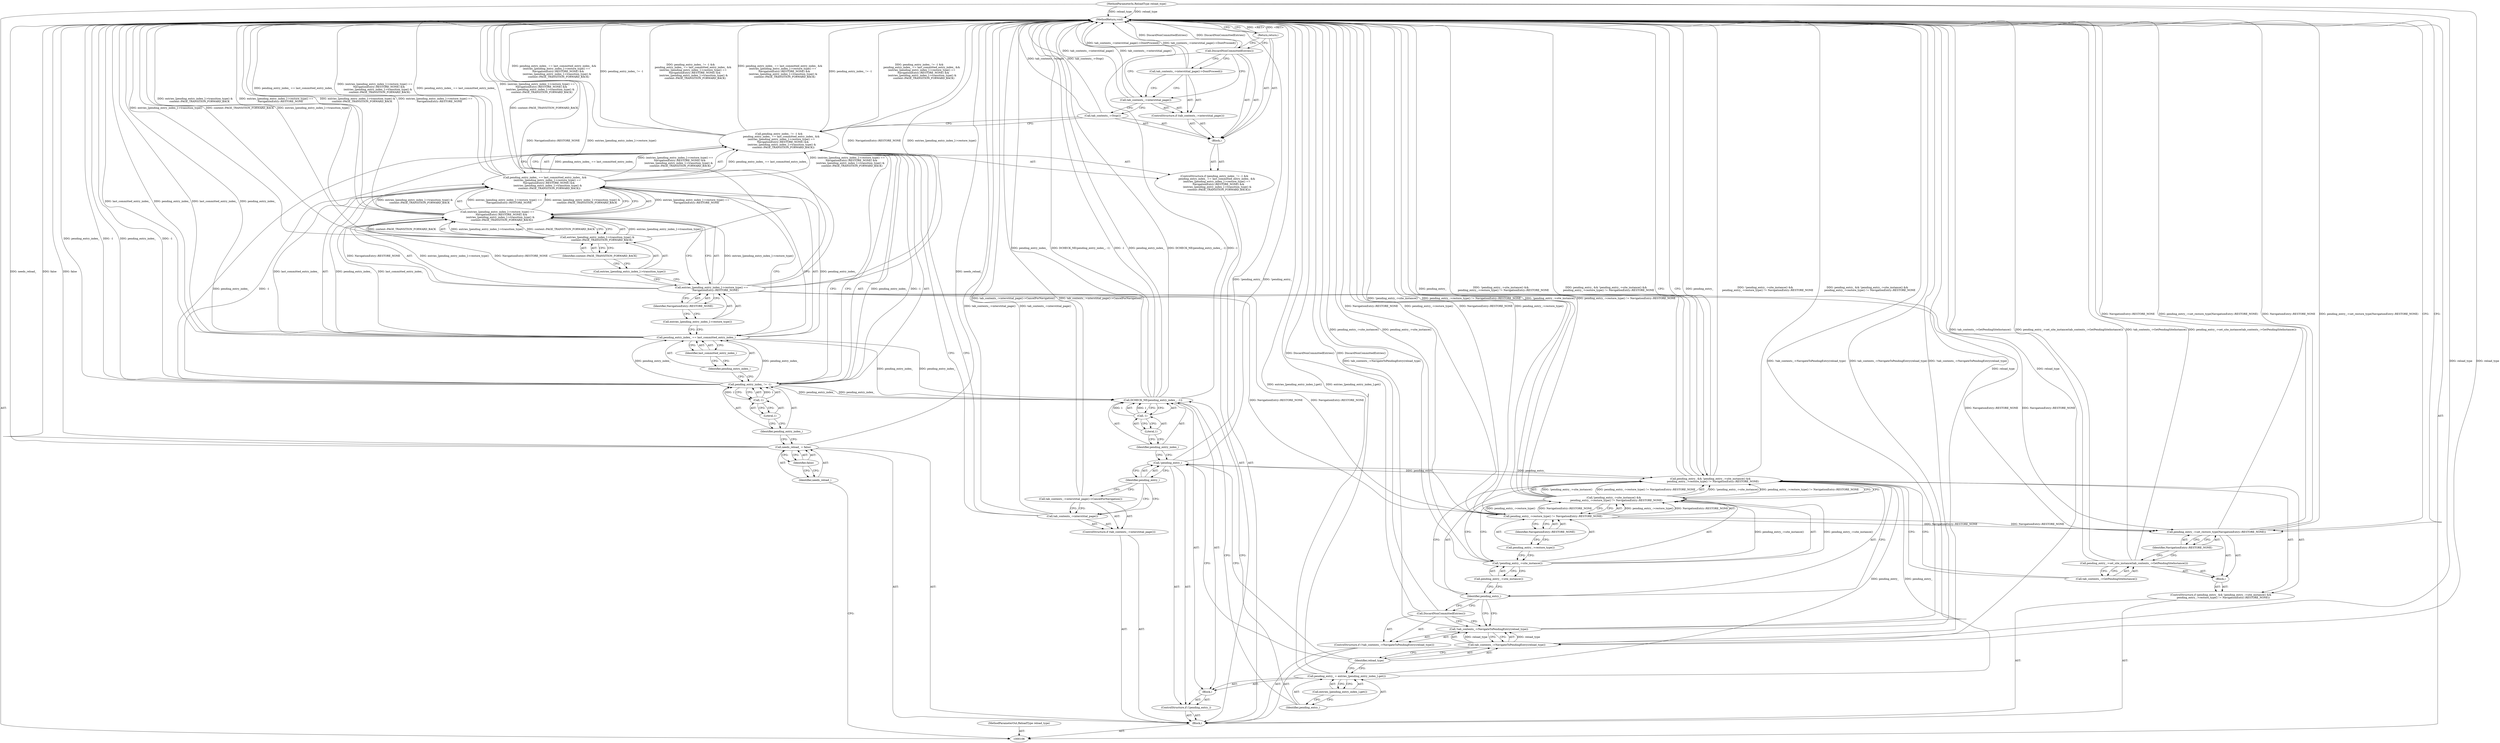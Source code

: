 digraph "0_Chrome_6a13a6c2fbae0b3269743e6a141fdfe0d9ec9793_6" {
"1000169" [label="(MethodReturn,void)"];
"1000107" [label="(MethodParameterIn,ReloadType reload_type)"];
"1000258" [label="(MethodParameterOut,ReloadType reload_type)"];
"1000108" [label="(Block,)"];
"1000130" [label="(Call,tab_contents_->Stop())"];
"1000131" [label="(ControlStructure,if (tab_contents_->interstitial_page()))"];
"1000132" [label="(Call,tab_contents_->interstitial_page())"];
"1000133" [label="(Call,tab_contents_->interstitial_page()->DontProceed())"];
"1000134" [label="(Call,DiscardNonCommittedEntries())"];
"1000135" [label="(Return,return;)"];
"1000111" [label="(Identifier,false)"];
"1000109" [label="(Call,needs_reload_ = false)"];
"1000110" [label="(Identifier,needs_reload_)"];
"1000136" [label="(ControlStructure,if (tab_contents_->interstitial_page()))"];
"1000137" [label="(Call,tab_contents_->interstitial_page())"];
"1000138" [label="(Call,tab_contents_->interstitial_page()->CancelForNavigation())"];
"1000142" [label="(Block,)"];
"1000139" [label="(ControlStructure,if (!pending_entry_))"];
"1000140" [label="(Call,!pending_entry_)"];
"1000141" [label="(Identifier,pending_entry_)"];
"1000144" [label="(Identifier,pending_entry_index_)"];
"1000145" [label="(Call,-1)"];
"1000146" [label="(Literal,1)"];
"1000143" [label="(Call,DCHECK_NE(pending_entry_index_, -1))"];
"1000149" [label="(Call,entries_[pending_entry_index_].get())"];
"1000147" [label="(Call,pending_entry_ = entries_[pending_entry_index_].get())"];
"1000148" [label="(Identifier,pending_entry_)"];
"1000150" [label="(ControlStructure,if (!tab_contents_->NavigateToPendingEntry(reload_type)))"];
"1000153" [label="(Identifier,reload_type)"];
"1000151" [label="(Call,!tab_contents_->NavigateToPendingEntry(reload_type))"];
"1000152" [label="(Call,tab_contents_->NavigateToPendingEntry(reload_type))"];
"1000154" [label="(Call,DiscardNonCommittedEntries())"];
"1000155" [label="(ControlStructure,if (pending_entry_ && !pending_entry_->site_instance() &&\n      pending_entry_->restore_type() != NavigationEntry::RESTORE_NONE))"];
"1000158" [label="(Call,!pending_entry_->site_instance() &&\n      pending_entry_->restore_type() != NavigationEntry::RESTORE_NONE)"];
"1000159" [label="(Call,!pending_entry_->site_instance())"];
"1000160" [label="(Call,pending_entry_->site_instance())"];
"1000156" [label="(Call,pending_entry_ && !pending_entry_->site_instance() &&\n      pending_entry_->restore_type() != NavigationEntry::RESTORE_NONE)"];
"1000157" [label="(Identifier,pending_entry_)"];
"1000163" [label="(Identifier,NavigationEntry::RESTORE_NONE)"];
"1000161" [label="(Call,pending_entry_->restore_type() != NavigationEntry::RESTORE_NONE)"];
"1000162" [label="(Call,pending_entry_->restore_type())"];
"1000164" [label="(Block,)"];
"1000166" [label="(Call,tab_contents_->GetPendingSiteInstance())"];
"1000165" [label="(Call,pending_entry_->set_site_instance(tab_contents_->GetPendingSiteInstance()))"];
"1000168" [label="(Identifier,NavigationEntry::RESTORE_NONE)"];
"1000167" [label="(Call,pending_entry_->set_restore_type(NavigationEntry::RESTORE_NONE))"];
"1000112" [label="(ControlStructure,if (pending_entry_index_ != -1 &&\n      pending_entry_index_ == last_committed_entry_index_ &&\n      (entries_[pending_entry_index_]->restore_type() ==\n          NavigationEntry::RESTORE_NONE) &&\n       (entries_[pending_entry_index_]->transition_type() &\n           content::PAGE_TRANSITION_FORWARD_BACK)))"];
"1000116" [label="(Call,-1)"];
"1000117" [label="(Literal,1)"];
"1000113" [label="(Call,pending_entry_index_ != -1 &&\n      pending_entry_index_ == last_committed_entry_index_ &&\n      (entries_[pending_entry_index_]->restore_type() ==\n          NavigationEntry::RESTORE_NONE) &&\n       (entries_[pending_entry_index_]->transition_type() &\n           content::PAGE_TRANSITION_FORWARD_BACK))"];
"1000114" [label="(Call,pending_entry_index_ != -1)"];
"1000115" [label="(Identifier,pending_entry_index_)"];
"1000121" [label="(Identifier,last_committed_entry_index_)"];
"1000118" [label="(Call,pending_entry_index_ == last_committed_entry_index_ &&\n      (entries_[pending_entry_index_]->restore_type() ==\n          NavigationEntry::RESTORE_NONE) &&\n       (entries_[pending_entry_index_]->transition_type() &\n           content::PAGE_TRANSITION_FORWARD_BACK))"];
"1000119" [label="(Call,pending_entry_index_ == last_committed_entry_index_)"];
"1000120" [label="(Identifier,pending_entry_index_)"];
"1000122" [label="(Call,(entries_[pending_entry_index_]->restore_type() ==\n          NavigationEntry::RESTORE_NONE) &&\n       (entries_[pending_entry_index_]->transition_type() &\n           content::PAGE_TRANSITION_FORWARD_BACK))"];
"1000123" [label="(Call,entries_[pending_entry_index_]->restore_type() ==\n          NavigationEntry::RESTORE_NONE)"];
"1000124" [label="(Call,entries_[pending_entry_index_]->restore_type())"];
"1000125" [label="(Identifier,NavigationEntry::RESTORE_NONE)"];
"1000126" [label="(Call,entries_[pending_entry_index_]->transition_type() &\n           content::PAGE_TRANSITION_FORWARD_BACK)"];
"1000127" [label="(Call,entries_[pending_entry_index_]->transition_type())"];
"1000128" [label="(Identifier,content::PAGE_TRANSITION_FORWARD_BACK)"];
"1000129" [label="(Block,)"];
"1000169" -> "1000106"  [label="AST: "];
"1000169" -> "1000135"  [label="CFG: "];
"1000169" -> "1000167"  [label="CFG: "];
"1000169" -> "1000156"  [label="CFG: "];
"1000158" -> "1000169"  [label="DDG: !pending_entry_->site_instance()"];
"1000158" -> "1000169"  [label="DDG: pending_entry_->restore_type() != NavigationEntry::RESTORE_NONE"];
"1000123" -> "1000169"  [label="DDG: NavigationEntry::RESTORE_NONE"];
"1000123" -> "1000169"  [label="DDG: entries_[pending_entry_index_]->restore_type()"];
"1000156" -> "1000169"  [label="DDG: pending_entry_"];
"1000156" -> "1000169"  [label="DDG: !pending_entry_->site_instance() &&\n      pending_entry_->restore_type() != NavigationEntry::RESTORE_NONE"];
"1000156" -> "1000169"  [label="DDG: pending_entry_ && !pending_entry_->site_instance() &&\n      pending_entry_->restore_type() != NavigationEntry::RESTORE_NONE"];
"1000147" -> "1000169"  [label="DDG: entries_[pending_entry_index_].get()"];
"1000113" -> "1000169"  [label="DDG: pending_entry_index_ == last_committed_entry_index_ &&\n      (entries_[pending_entry_index_]->restore_type() ==\n          NavigationEntry::RESTORE_NONE) &&\n       (entries_[pending_entry_index_]->transition_type() &\n           content::PAGE_TRANSITION_FORWARD_BACK)"];
"1000113" -> "1000169"  [label="DDG: pending_entry_index_ != -1"];
"1000113" -> "1000169"  [label="DDG: pending_entry_index_ != -1 &&\n      pending_entry_index_ == last_committed_entry_index_ &&\n      (entries_[pending_entry_index_]->restore_type() ==\n          NavigationEntry::RESTORE_NONE) &&\n       (entries_[pending_entry_index_]->transition_type() &\n           content::PAGE_TRANSITION_FORWARD_BACK)"];
"1000133" -> "1000169"  [label="DDG: tab_contents_->interstitial_page()->DontProceed()"];
"1000154" -> "1000169"  [label="DDG: DiscardNonCommittedEntries()"];
"1000118" -> "1000169"  [label="DDG: pending_entry_index_ == last_committed_entry_index_"];
"1000118" -> "1000169"  [label="DDG: (entries_[pending_entry_index_]->restore_type() ==\n          NavigationEntry::RESTORE_NONE) &&\n       (entries_[pending_entry_index_]->transition_type() &\n           content::PAGE_TRANSITION_FORWARD_BACK)"];
"1000167" -> "1000169"  [label="DDG: NavigationEntry::RESTORE_NONE"];
"1000167" -> "1000169"  [label="DDG: pending_entry_->set_restore_type(NavigationEntry::RESTORE_NONE)"];
"1000130" -> "1000169"  [label="DDG: tab_contents_->Stop()"];
"1000122" -> "1000169"  [label="DDG: entries_[pending_entry_index_]->transition_type() &\n           content::PAGE_TRANSITION_FORWARD_BACK"];
"1000122" -> "1000169"  [label="DDG: entries_[pending_entry_index_]->restore_type() ==\n          NavigationEntry::RESTORE_NONE"];
"1000107" -> "1000169"  [label="DDG: reload_type"];
"1000151" -> "1000169"  [label="DDG: !tab_contents_->NavigateToPendingEntry(reload_type)"];
"1000151" -> "1000169"  [label="DDG: tab_contents_->NavigateToPendingEntry(reload_type)"];
"1000159" -> "1000169"  [label="DDG: pending_entry_->site_instance()"];
"1000132" -> "1000169"  [label="DDG: tab_contents_->interstitial_page()"];
"1000165" -> "1000169"  [label="DDG: tab_contents_->GetPendingSiteInstance()"];
"1000165" -> "1000169"  [label="DDG: pending_entry_->set_site_instance(tab_contents_->GetPendingSiteInstance())"];
"1000140" -> "1000169"  [label="DDG: !pending_entry_"];
"1000143" -> "1000169"  [label="DDG: pending_entry_index_"];
"1000143" -> "1000169"  [label="DDG: DCHECK_NE(pending_entry_index_, -1)"];
"1000143" -> "1000169"  [label="DDG: -1"];
"1000134" -> "1000169"  [label="DDG: DiscardNonCommittedEntries()"];
"1000114" -> "1000169"  [label="DDG: pending_entry_index_"];
"1000114" -> "1000169"  [label="DDG: -1"];
"1000119" -> "1000169"  [label="DDG: last_committed_entry_index_"];
"1000119" -> "1000169"  [label="DDG: pending_entry_index_"];
"1000126" -> "1000169"  [label="DDG: entries_[pending_entry_index_]->transition_type()"];
"1000126" -> "1000169"  [label="DDG: content::PAGE_TRANSITION_FORWARD_BACK"];
"1000152" -> "1000169"  [label="DDG: reload_type"];
"1000109" -> "1000169"  [label="DDG: needs_reload_"];
"1000109" -> "1000169"  [label="DDG: false"];
"1000138" -> "1000169"  [label="DDG: tab_contents_->interstitial_page()->CancelForNavigation()"];
"1000161" -> "1000169"  [label="DDG: NavigationEntry::RESTORE_NONE"];
"1000161" -> "1000169"  [label="DDG: pending_entry_->restore_type()"];
"1000137" -> "1000169"  [label="DDG: tab_contents_->interstitial_page()"];
"1000135" -> "1000169"  [label="DDG: <RET>"];
"1000107" -> "1000106"  [label="AST: "];
"1000107" -> "1000169"  [label="DDG: reload_type"];
"1000107" -> "1000152"  [label="DDG: reload_type"];
"1000258" -> "1000106"  [label="AST: "];
"1000108" -> "1000106"  [label="AST: "];
"1000109" -> "1000108"  [label="AST: "];
"1000112" -> "1000108"  [label="AST: "];
"1000136" -> "1000108"  [label="AST: "];
"1000139" -> "1000108"  [label="AST: "];
"1000150" -> "1000108"  [label="AST: "];
"1000155" -> "1000108"  [label="AST: "];
"1000130" -> "1000129"  [label="AST: "];
"1000130" -> "1000113"  [label="CFG: "];
"1000132" -> "1000130"  [label="CFG: "];
"1000130" -> "1000169"  [label="DDG: tab_contents_->Stop()"];
"1000131" -> "1000129"  [label="AST: "];
"1000132" -> "1000131"  [label="AST: "];
"1000133" -> "1000131"  [label="AST: "];
"1000132" -> "1000131"  [label="AST: "];
"1000132" -> "1000130"  [label="CFG: "];
"1000133" -> "1000132"  [label="CFG: "];
"1000134" -> "1000132"  [label="CFG: "];
"1000132" -> "1000169"  [label="DDG: tab_contents_->interstitial_page()"];
"1000133" -> "1000131"  [label="AST: "];
"1000133" -> "1000132"  [label="CFG: "];
"1000134" -> "1000133"  [label="CFG: "];
"1000133" -> "1000169"  [label="DDG: tab_contents_->interstitial_page()->DontProceed()"];
"1000134" -> "1000129"  [label="AST: "];
"1000134" -> "1000133"  [label="CFG: "];
"1000134" -> "1000132"  [label="CFG: "];
"1000135" -> "1000134"  [label="CFG: "];
"1000134" -> "1000169"  [label="DDG: DiscardNonCommittedEntries()"];
"1000135" -> "1000129"  [label="AST: "];
"1000135" -> "1000134"  [label="CFG: "];
"1000169" -> "1000135"  [label="CFG: "];
"1000135" -> "1000169"  [label="DDG: <RET>"];
"1000111" -> "1000109"  [label="AST: "];
"1000111" -> "1000110"  [label="CFG: "];
"1000109" -> "1000111"  [label="CFG: "];
"1000109" -> "1000108"  [label="AST: "];
"1000109" -> "1000111"  [label="CFG: "];
"1000110" -> "1000109"  [label="AST: "];
"1000111" -> "1000109"  [label="AST: "];
"1000115" -> "1000109"  [label="CFG: "];
"1000109" -> "1000169"  [label="DDG: needs_reload_"];
"1000109" -> "1000169"  [label="DDG: false"];
"1000110" -> "1000109"  [label="AST: "];
"1000110" -> "1000106"  [label="CFG: "];
"1000111" -> "1000110"  [label="CFG: "];
"1000136" -> "1000108"  [label="AST: "];
"1000137" -> "1000136"  [label="AST: "];
"1000138" -> "1000136"  [label="AST: "];
"1000137" -> "1000136"  [label="AST: "];
"1000137" -> "1000113"  [label="CFG: "];
"1000138" -> "1000137"  [label="CFG: "];
"1000141" -> "1000137"  [label="CFG: "];
"1000137" -> "1000169"  [label="DDG: tab_contents_->interstitial_page()"];
"1000138" -> "1000136"  [label="AST: "];
"1000138" -> "1000137"  [label="CFG: "];
"1000141" -> "1000138"  [label="CFG: "];
"1000138" -> "1000169"  [label="DDG: tab_contents_->interstitial_page()->CancelForNavigation()"];
"1000142" -> "1000139"  [label="AST: "];
"1000143" -> "1000142"  [label="AST: "];
"1000147" -> "1000142"  [label="AST: "];
"1000139" -> "1000108"  [label="AST: "];
"1000140" -> "1000139"  [label="AST: "];
"1000142" -> "1000139"  [label="AST: "];
"1000140" -> "1000139"  [label="AST: "];
"1000140" -> "1000141"  [label="CFG: "];
"1000141" -> "1000140"  [label="AST: "];
"1000144" -> "1000140"  [label="CFG: "];
"1000153" -> "1000140"  [label="CFG: "];
"1000140" -> "1000169"  [label="DDG: !pending_entry_"];
"1000140" -> "1000156"  [label="DDG: pending_entry_"];
"1000141" -> "1000140"  [label="AST: "];
"1000141" -> "1000138"  [label="CFG: "];
"1000141" -> "1000137"  [label="CFG: "];
"1000140" -> "1000141"  [label="CFG: "];
"1000144" -> "1000143"  [label="AST: "];
"1000144" -> "1000140"  [label="CFG: "];
"1000146" -> "1000144"  [label="CFG: "];
"1000145" -> "1000143"  [label="AST: "];
"1000145" -> "1000146"  [label="CFG: "];
"1000146" -> "1000145"  [label="AST: "];
"1000143" -> "1000145"  [label="CFG: "];
"1000145" -> "1000143"  [label="DDG: 1"];
"1000146" -> "1000145"  [label="AST: "];
"1000146" -> "1000144"  [label="CFG: "];
"1000145" -> "1000146"  [label="CFG: "];
"1000143" -> "1000142"  [label="AST: "];
"1000143" -> "1000145"  [label="CFG: "];
"1000144" -> "1000143"  [label="AST: "];
"1000145" -> "1000143"  [label="AST: "];
"1000148" -> "1000143"  [label="CFG: "];
"1000143" -> "1000169"  [label="DDG: pending_entry_index_"];
"1000143" -> "1000169"  [label="DDG: DCHECK_NE(pending_entry_index_, -1)"];
"1000143" -> "1000169"  [label="DDG: -1"];
"1000114" -> "1000143"  [label="DDG: pending_entry_index_"];
"1000119" -> "1000143"  [label="DDG: pending_entry_index_"];
"1000145" -> "1000143"  [label="DDG: 1"];
"1000149" -> "1000147"  [label="AST: "];
"1000149" -> "1000148"  [label="CFG: "];
"1000147" -> "1000149"  [label="CFG: "];
"1000147" -> "1000142"  [label="AST: "];
"1000147" -> "1000149"  [label="CFG: "];
"1000148" -> "1000147"  [label="AST: "];
"1000149" -> "1000147"  [label="AST: "];
"1000153" -> "1000147"  [label="CFG: "];
"1000147" -> "1000169"  [label="DDG: entries_[pending_entry_index_].get()"];
"1000147" -> "1000156"  [label="DDG: pending_entry_"];
"1000148" -> "1000147"  [label="AST: "];
"1000148" -> "1000143"  [label="CFG: "];
"1000149" -> "1000148"  [label="CFG: "];
"1000150" -> "1000108"  [label="AST: "];
"1000151" -> "1000150"  [label="AST: "];
"1000154" -> "1000150"  [label="AST: "];
"1000153" -> "1000152"  [label="AST: "];
"1000153" -> "1000147"  [label="CFG: "];
"1000153" -> "1000140"  [label="CFG: "];
"1000152" -> "1000153"  [label="CFG: "];
"1000151" -> "1000150"  [label="AST: "];
"1000151" -> "1000152"  [label="CFG: "];
"1000152" -> "1000151"  [label="AST: "];
"1000154" -> "1000151"  [label="CFG: "];
"1000157" -> "1000151"  [label="CFG: "];
"1000151" -> "1000169"  [label="DDG: !tab_contents_->NavigateToPendingEntry(reload_type)"];
"1000151" -> "1000169"  [label="DDG: tab_contents_->NavigateToPendingEntry(reload_type)"];
"1000152" -> "1000151"  [label="DDG: reload_type"];
"1000152" -> "1000151"  [label="AST: "];
"1000152" -> "1000153"  [label="CFG: "];
"1000153" -> "1000152"  [label="AST: "];
"1000151" -> "1000152"  [label="CFG: "];
"1000152" -> "1000169"  [label="DDG: reload_type"];
"1000152" -> "1000151"  [label="DDG: reload_type"];
"1000107" -> "1000152"  [label="DDG: reload_type"];
"1000154" -> "1000150"  [label="AST: "];
"1000154" -> "1000151"  [label="CFG: "];
"1000157" -> "1000154"  [label="CFG: "];
"1000154" -> "1000169"  [label="DDG: DiscardNonCommittedEntries()"];
"1000155" -> "1000108"  [label="AST: "];
"1000156" -> "1000155"  [label="AST: "];
"1000164" -> "1000155"  [label="AST: "];
"1000158" -> "1000156"  [label="AST: "];
"1000158" -> "1000159"  [label="CFG: "];
"1000158" -> "1000161"  [label="CFG: "];
"1000159" -> "1000158"  [label="AST: "];
"1000161" -> "1000158"  [label="AST: "];
"1000156" -> "1000158"  [label="CFG: "];
"1000158" -> "1000169"  [label="DDG: !pending_entry_->site_instance()"];
"1000158" -> "1000169"  [label="DDG: pending_entry_->restore_type() != NavigationEntry::RESTORE_NONE"];
"1000158" -> "1000156"  [label="DDG: !pending_entry_->site_instance()"];
"1000158" -> "1000156"  [label="DDG: pending_entry_->restore_type() != NavigationEntry::RESTORE_NONE"];
"1000159" -> "1000158"  [label="DDG: pending_entry_->site_instance()"];
"1000161" -> "1000158"  [label="DDG: pending_entry_->restore_type()"];
"1000161" -> "1000158"  [label="DDG: NavigationEntry::RESTORE_NONE"];
"1000159" -> "1000158"  [label="AST: "];
"1000159" -> "1000160"  [label="CFG: "];
"1000160" -> "1000159"  [label="AST: "];
"1000162" -> "1000159"  [label="CFG: "];
"1000158" -> "1000159"  [label="CFG: "];
"1000159" -> "1000169"  [label="DDG: pending_entry_->site_instance()"];
"1000159" -> "1000158"  [label="DDG: pending_entry_->site_instance()"];
"1000160" -> "1000159"  [label="AST: "];
"1000160" -> "1000157"  [label="CFG: "];
"1000159" -> "1000160"  [label="CFG: "];
"1000156" -> "1000155"  [label="AST: "];
"1000156" -> "1000157"  [label="CFG: "];
"1000156" -> "1000158"  [label="CFG: "];
"1000157" -> "1000156"  [label="AST: "];
"1000158" -> "1000156"  [label="AST: "];
"1000166" -> "1000156"  [label="CFG: "];
"1000169" -> "1000156"  [label="CFG: "];
"1000156" -> "1000169"  [label="DDG: pending_entry_"];
"1000156" -> "1000169"  [label="DDG: !pending_entry_->site_instance() &&\n      pending_entry_->restore_type() != NavigationEntry::RESTORE_NONE"];
"1000156" -> "1000169"  [label="DDG: pending_entry_ && !pending_entry_->site_instance() &&\n      pending_entry_->restore_type() != NavigationEntry::RESTORE_NONE"];
"1000140" -> "1000156"  [label="DDG: pending_entry_"];
"1000147" -> "1000156"  [label="DDG: pending_entry_"];
"1000158" -> "1000156"  [label="DDG: !pending_entry_->site_instance()"];
"1000158" -> "1000156"  [label="DDG: pending_entry_->restore_type() != NavigationEntry::RESTORE_NONE"];
"1000157" -> "1000156"  [label="AST: "];
"1000157" -> "1000154"  [label="CFG: "];
"1000157" -> "1000151"  [label="CFG: "];
"1000160" -> "1000157"  [label="CFG: "];
"1000156" -> "1000157"  [label="CFG: "];
"1000163" -> "1000161"  [label="AST: "];
"1000163" -> "1000162"  [label="CFG: "];
"1000161" -> "1000163"  [label="CFG: "];
"1000161" -> "1000158"  [label="AST: "];
"1000161" -> "1000163"  [label="CFG: "];
"1000162" -> "1000161"  [label="AST: "];
"1000163" -> "1000161"  [label="AST: "];
"1000158" -> "1000161"  [label="CFG: "];
"1000161" -> "1000169"  [label="DDG: NavigationEntry::RESTORE_NONE"];
"1000161" -> "1000169"  [label="DDG: pending_entry_->restore_type()"];
"1000161" -> "1000158"  [label="DDG: pending_entry_->restore_type()"];
"1000161" -> "1000158"  [label="DDG: NavigationEntry::RESTORE_NONE"];
"1000123" -> "1000161"  [label="DDG: NavigationEntry::RESTORE_NONE"];
"1000161" -> "1000167"  [label="DDG: NavigationEntry::RESTORE_NONE"];
"1000162" -> "1000161"  [label="AST: "];
"1000162" -> "1000159"  [label="CFG: "];
"1000163" -> "1000162"  [label="CFG: "];
"1000164" -> "1000155"  [label="AST: "];
"1000165" -> "1000164"  [label="AST: "];
"1000167" -> "1000164"  [label="AST: "];
"1000166" -> "1000165"  [label="AST: "];
"1000166" -> "1000156"  [label="CFG: "];
"1000165" -> "1000166"  [label="CFG: "];
"1000165" -> "1000164"  [label="AST: "];
"1000165" -> "1000166"  [label="CFG: "];
"1000166" -> "1000165"  [label="AST: "];
"1000168" -> "1000165"  [label="CFG: "];
"1000165" -> "1000169"  [label="DDG: tab_contents_->GetPendingSiteInstance()"];
"1000165" -> "1000169"  [label="DDG: pending_entry_->set_site_instance(tab_contents_->GetPendingSiteInstance())"];
"1000168" -> "1000167"  [label="AST: "];
"1000168" -> "1000165"  [label="CFG: "];
"1000167" -> "1000168"  [label="CFG: "];
"1000167" -> "1000164"  [label="AST: "];
"1000167" -> "1000168"  [label="CFG: "];
"1000168" -> "1000167"  [label="AST: "];
"1000169" -> "1000167"  [label="CFG: "];
"1000167" -> "1000169"  [label="DDG: NavigationEntry::RESTORE_NONE"];
"1000167" -> "1000169"  [label="DDG: pending_entry_->set_restore_type(NavigationEntry::RESTORE_NONE)"];
"1000123" -> "1000167"  [label="DDG: NavigationEntry::RESTORE_NONE"];
"1000161" -> "1000167"  [label="DDG: NavigationEntry::RESTORE_NONE"];
"1000112" -> "1000108"  [label="AST: "];
"1000113" -> "1000112"  [label="AST: "];
"1000129" -> "1000112"  [label="AST: "];
"1000116" -> "1000114"  [label="AST: "];
"1000116" -> "1000117"  [label="CFG: "];
"1000117" -> "1000116"  [label="AST: "];
"1000114" -> "1000116"  [label="CFG: "];
"1000116" -> "1000114"  [label="DDG: 1"];
"1000117" -> "1000116"  [label="AST: "];
"1000117" -> "1000115"  [label="CFG: "];
"1000116" -> "1000117"  [label="CFG: "];
"1000113" -> "1000112"  [label="AST: "];
"1000113" -> "1000114"  [label="CFG: "];
"1000113" -> "1000118"  [label="CFG: "];
"1000114" -> "1000113"  [label="AST: "];
"1000118" -> "1000113"  [label="AST: "];
"1000130" -> "1000113"  [label="CFG: "];
"1000137" -> "1000113"  [label="CFG: "];
"1000113" -> "1000169"  [label="DDG: pending_entry_index_ == last_committed_entry_index_ &&\n      (entries_[pending_entry_index_]->restore_type() ==\n          NavigationEntry::RESTORE_NONE) &&\n       (entries_[pending_entry_index_]->transition_type() &\n           content::PAGE_TRANSITION_FORWARD_BACK)"];
"1000113" -> "1000169"  [label="DDG: pending_entry_index_ != -1"];
"1000113" -> "1000169"  [label="DDG: pending_entry_index_ != -1 &&\n      pending_entry_index_ == last_committed_entry_index_ &&\n      (entries_[pending_entry_index_]->restore_type() ==\n          NavigationEntry::RESTORE_NONE) &&\n       (entries_[pending_entry_index_]->transition_type() &\n           content::PAGE_TRANSITION_FORWARD_BACK)"];
"1000114" -> "1000113"  [label="DDG: pending_entry_index_"];
"1000114" -> "1000113"  [label="DDG: -1"];
"1000118" -> "1000113"  [label="DDG: pending_entry_index_ == last_committed_entry_index_"];
"1000118" -> "1000113"  [label="DDG: (entries_[pending_entry_index_]->restore_type() ==\n          NavigationEntry::RESTORE_NONE) &&\n       (entries_[pending_entry_index_]->transition_type() &\n           content::PAGE_TRANSITION_FORWARD_BACK)"];
"1000114" -> "1000113"  [label="AST: "];
"1000114" -> "1000116"  [label="CFG: "];
"1000115" -> "1000114"  [label="AST: "];
"1000116" -> "1000114"  [label="AST: "];
"1000120" -> "1000114"  [label="CFG: "];
"1000113" -> "1000114"  [label="CFG: "];
"1000114" -> "1000169"  [label="DDG: pending_entry_index_"];
"1000114" -> "1000169"  [label="DDG: -1"];
"1000114" -> "1000113"  [label="DDG: pending_entry_index_"];
"1000114" -> "1000113"  [label="DDG: -1"];
"1000116" -> "1000114"  [label="DDG: 1"];
"1000114" -> "1000119"  [label="DDG: pending_entry_index_"];
"1000114" -> "1000143"  [label="DDG: pending_entry_index_"];
"1000115" -> "1000114"  [label="AST: "];
"1000115" -> "1000109"  [label="CFG: "];
"1000117" -> "1000115"  [label="CFG: "];
"1000121" -> "1000119"  [label="AST: "];
"1000121" -> "1000120"  [label="CFG: "];
"1000119" -> "1000121"  [label="CFG: "];
"1000118" -> "1000113"  [label="AST: "];
"1000118" -> "1000119"  [label="CFG: "];
"1000118" -> "1000122"  [label="CFG: "];
"1000119" -> "1000118"  [label="AST: "];
"1000122" -> "1000118"  [label="AST: "];
"1000113" -> "1000118"  [label="CFG: "];
"1000118" -> "1000169"  [label="DDG: pending_entry_index_ == last_committed_entry_index_"];
"1000118" -> "1000169"  [label="DDG: (entries_[pending_entry_index_]->restore_type() ==\n          NavigationEntry::RESTORE_NONE) &&\n       (entries_[pending_entry_index_]->transition_type() &\n           content::PAGE_TRANSITION_FORWARD_BACK)"];
"1000118" -> "1000113"  [label="DDG: pending_entry_index_ == last_committed_entry_index_"];
"1000118" -> "1000113"  [label="DDG: (entries_[pending_entry_index_]->restore_type() ==\n          NavigationEntry::RESTORE_NONE) &&\n       (entries_[pending_entry_index_]->transition_type() &\n           content::PAGE_TRANSITION_FORWARD_BACK)"];
"1000119" -> "1000118"  [label="DDG: pending_entry_index_"];
"1000119" -> "1000118"  [label="DDG: last_committed_entry_index_"];
"1000122" -> "1000118"  [label="DDG: entries_[pending_entry_index_]->restore_type() ==\n          NavigationEntry::RESTORE_NONE"];
"1000122" -> "1000118"  [label="DDG: entries_[pending_entry_index_]->transition_type() &\n           content::PAGE_TRANSITION_FORWARD_BACK"];
"1000119" -> "1000118"  [label="AST: "];
"1000119" -> "1000121"  [label="CFG: "];
"1000120" -> "1000119"  [label="AST: "];
"1000121" -> "1000119"  [label="AST: "];
"1000124" -> "1000119"  [label="CFG: "];
"1000118" -> "1000119"  [label="CFG: "];
"1000119" -> "1000169"  [label="DDG: last_committed_entry_index_"];
"1000119" -> "1000169"  [label="DDG: pending_entry_index_"];
"1000119" -> "1000118"  [label="DDG: pending_entry_index_"];
"1000119" -> "1000118"  [label="DDG: last_committed_entry_index_"];
"1000114" -> "1000119"  [label="DDG: pending_entry_index_"];
"1000119" -> "1000143"  [label="DDG: pending_entry_index_"];
"1000120" -> "1000119"  [label="AST: "];
"1000120" -> "1000114"  [label="CFG: "];
"1000121" -> "1000120"  [label="CFG: "];
"1000122" -> "1000118"  [label="AST: "];
"1000122" -> "1000123"  [label="CFG: "];
"1000122" -> "1000126"  [label="CFG: "];
"1000123" -> "1000122"  [label="AST: "];
"1000126" -> "1000122"  [label="AST: "];
"1000118" -> "1000122"  [label="CFG: "];
"1000122" -> "1000169"  [label="DDG: entries_[pending_entry_index_]->transition_type() &\n           content::PAGE_TRANSITION_FORWARD_BACK"];
"1000122" -> "1000169"  [label="DDG: entries_[pending_entry_index_]->restore_type() ==\n          NavigationEntry::RESTORE_NONE"];
"1000122" -> "1000118"  [label="DDG: entries_[pending_entry_index_]->restore_type() ==\n          NavigationEntry::RESTORE_NONE"];
"1000122" -> "1000118"  [label="DDG: entries_[pending_entry_index_]->transition_type() &\n           content::PAGE_TRANSITION_FORWARD_BACK"];
"1000123" -> "1000122"  [label="DDG: entries_[pending_entry_index_]->restore_type()"];
"1000123" -> "1000122"  [label="DDG: NavigationEntry::RESTORE_NONE"];
"1000126" -> "1000122"  [label="DDG: entries_[pending_entry_index_]->transition_type()"];
"1000126" -> "1000122"  [label="DDG: content::PAGE_TRANSITION_FORWARD_BACK"];
"1000123" -> "1000122"  [label="AST: "];
"1000123" -> "1000125"  [label="CFG: "];
"1000124" -> "1000123"  [label="AST: "];
"1000125" -> "1000123"  [label="AST: "];
"1000127" -> "1000123"  [label="CFG: "];
"1000122" -> "1000123"  [label="CFG: "];
"1000123" -> "1000169"  [label="DDG: NavigationEntry::RESTORE_NONE"];
"1000123" -> "1000169"  [label="DDG: entries_[pending_entry_index_]->restore_type()"];
"1000123" -> "1000122"  [label="DDG: entries_[pending_entry_index_]->restore_type()"];
"1000123" -> "1000122"  [label="DDG: NavigationEntry::RESTORE_NONE"];
"1000123" -> "1000161"  [label="DDG: NavigationEntry::RESTORE_NONE"];
"1000123" -> "1000167"  [label="DDG: NavigationEntry::RESTORE_NONE"];
"1000124" -> "1000123"  [label="AST: "];
"1000124" -> "1000119"  [label="CFG: "];
"1000125" -> "1000124"  [label="CFG: "];
"1000125" -> "1000123"  [label="AST: "];
"1000125" -> "1000124"  [label="CFG: "];
"1000123" -> "1000125"  [label="CFG: "];
"1000126" -> "1000122"  [label="AST: "];
"1000126" -> "1000128"  [label="CFG: "];
"1000127" -> "1000126"  [label="AST: "];
"1000128" -> "1000126"  [label="AST: "];
"1000122" -> "1000126"  [label="CFG: "];
"1000126" -> "1000169"  [label="DDG: entries_[pending_entry_index_]->transition_type()"];
"1000126" -> "1000169"  [label="DDG: content::PAGE_TRANSITION_FORWARD_BACK"];
"1000126" -> "1000122"  [label="DDG: entries_[pending_entry_index_]->transition_type()"];
"1000126" -> "1000122"  [label="DDG: content::PAGE_TRANSITION_FORWARD_BACK"];
"1000127" -> "1000126"  [label="AST: "];
"1000127" -> "1000123"  [label="CFG: "];
"1000128" -> "1000127"  [label="CFG: "];
"1000128" -> "1000126"  [label="AST: "];
"1000128" -> "1000127"  [label="CFG: "];
"1000126" -> "1000128"  [label="CFG: "];
"1000129" -> "1000112"  [label="AST: "];
"1000130" -> "1000129"  [label="AST: "];
"1000131" -> "1000129"  [label="AST: "];
"1000134" -> "1000129"  [label="AST: "];
"1000135" -> "1000129"  [label="AST: "];
}
